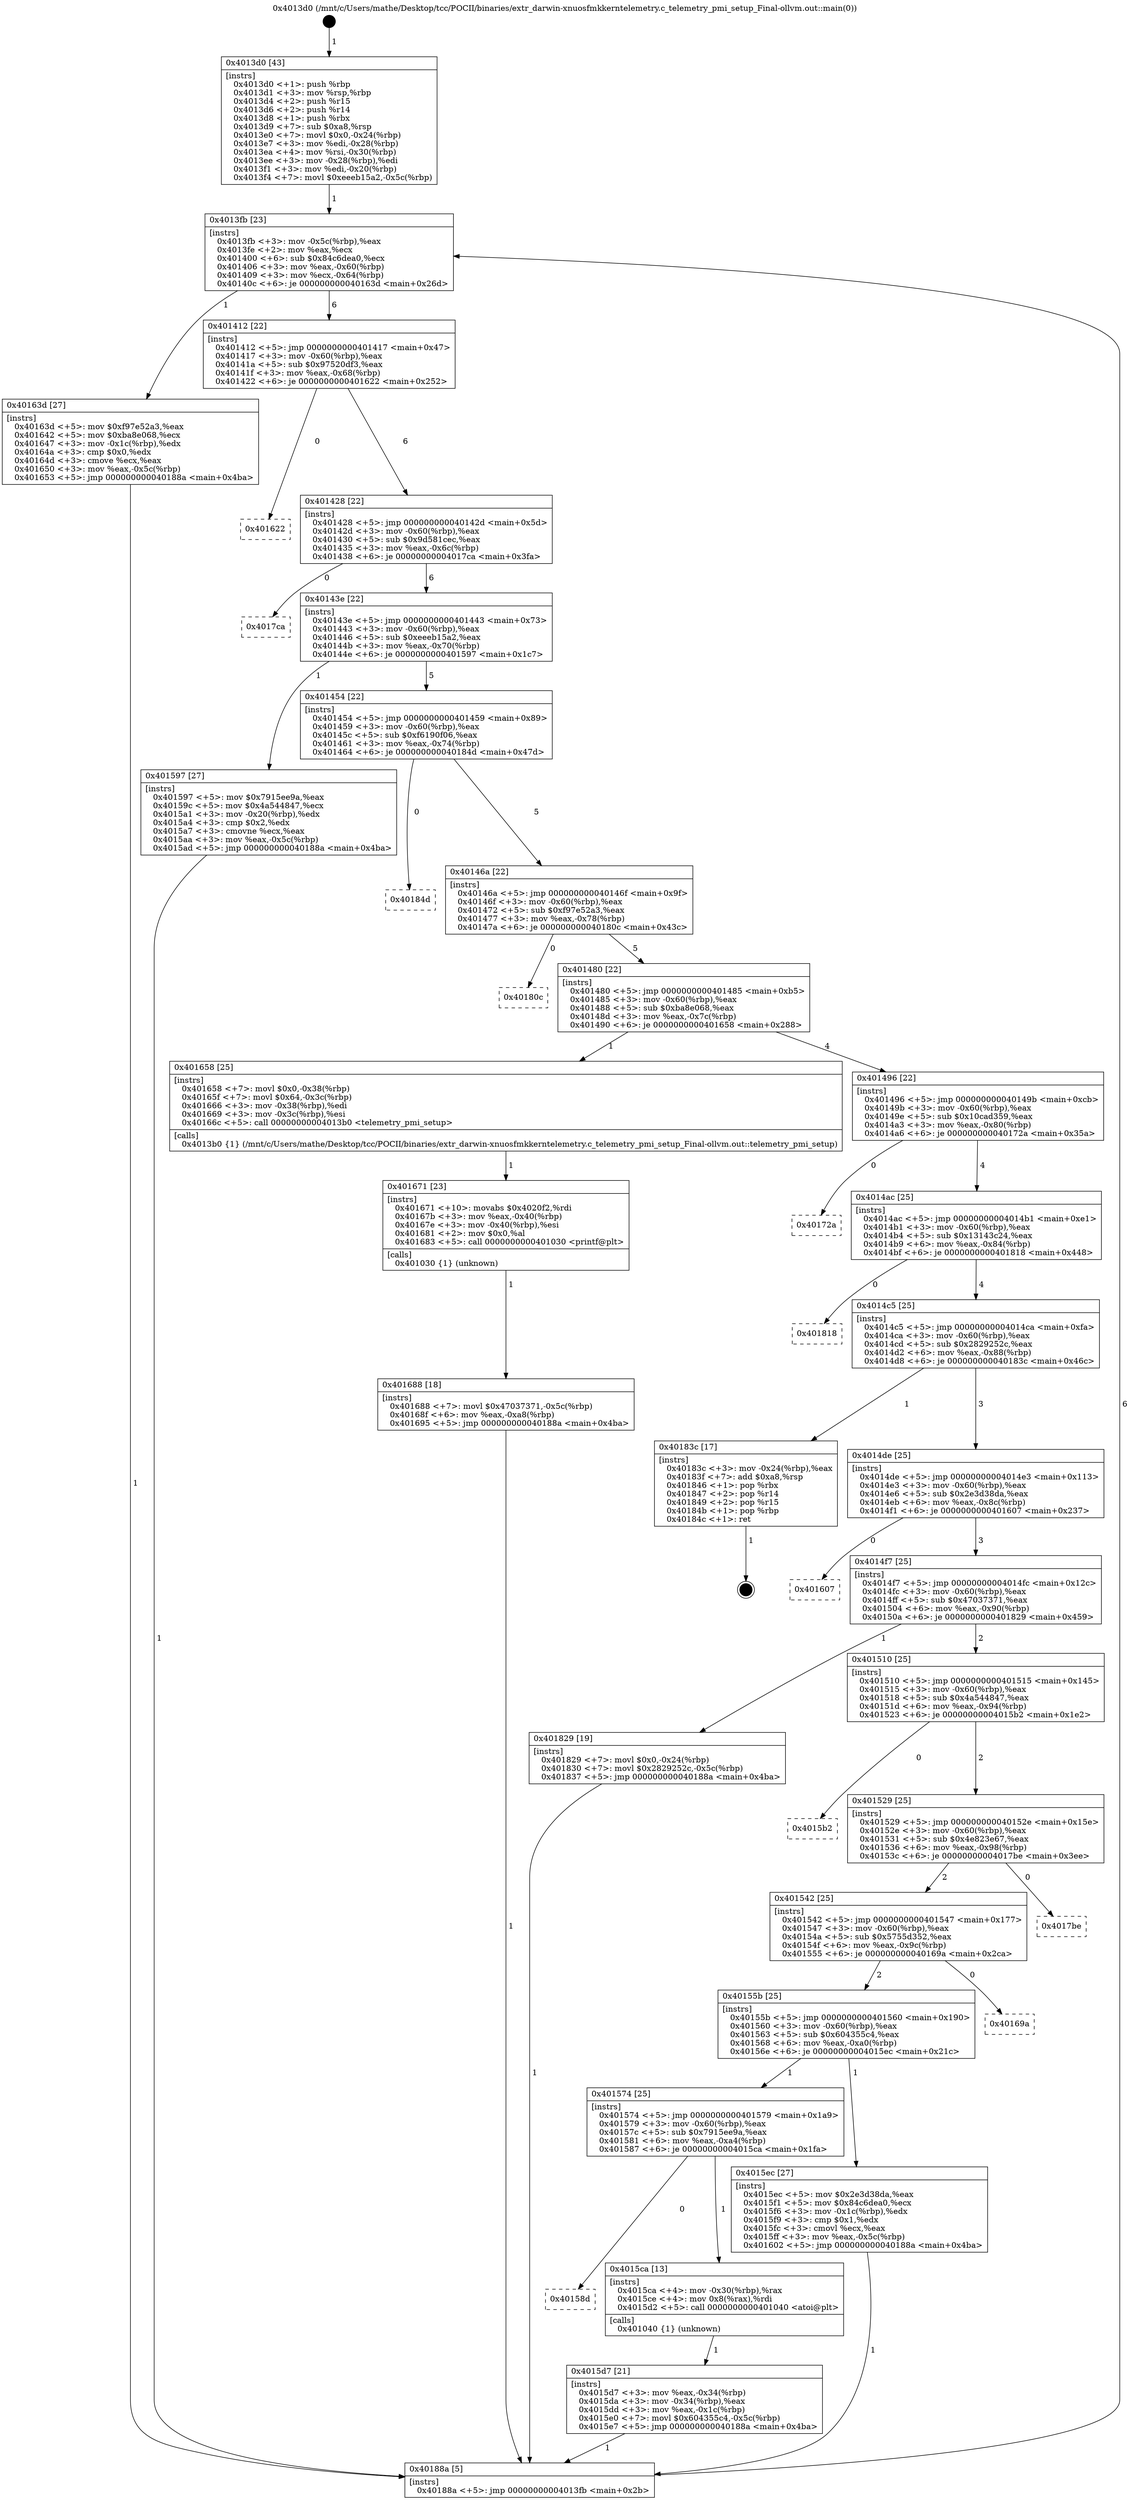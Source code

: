 digraph "0x4013d0" {
  label = "0x4013d0 (/mnt/c/Users/mathe/Desktop/tcc/POCII/binaries/extr_darwin-xnuosfmkkerntelemetry.c_telemetry_pmi_setup_Final-ollvm.out::main(0))"
  labelloc = "t"
  node[shape=record]

  Entry [label="",width=0.3,height=0.3,shape=circle,fillcolor=black,style=filled]
  "0x4013fb" [label="{
     0x4013fb [23]\l
     | [instrs]\l
     &nbsp;&nbsp;0x4013fb \<+3\>: mov -0x5c(%rbp),%eax\l
     &nbsp;&nbsp;0x4013fe \<+2\>: mov %eax,%ecx\l
     &nbsp;&nbsp;0x401400 \<+6\>: sub $0x84c6dea0,%ecx\l
     &nbsp;&nbsp;0x401406 \<+3\>: mov %eax,-0x60(%rbp)\l
     &nbsp;&nbsp;0x401409 \<+3\>: mov %ecx,-0x64(%rbp)\l
     &nbsp;&nbsp;0x40140c \<+6\>: je 000000000040163d \<main+0x26d\>\l
  }"]
  "0x40163d" [label="{
     0x40163d [27]\l
     | [instrs]\l
     &nbsp;&nbsp;0x40163d \<+5\>: mov $0xf97e52a3,%eax\l
     &nbsp;&nbsp;0x401642 \<+5\>: mov $0xba8e068,%ecx\l
     &nbsp;&nbsp;0x401647 \<+3\>: mov -0x1c(%rbp),%edx\l
     &nbsp;&nbsp;0x40164a \<+3\>: cmp $0x0,%edx\l
     &nbsp;&nbsp;0x40164d \<+3\>: cmove %ecx,%eax\l
     &nbsp;&nbsp;0x401650 \<+3\>: mov %eax,-0x5c(%rbp)\l
     &nbsp;&nbsp;0x401653 \<+5\>: jmp 000000000040188a \<main+0x4ba\>\l
  }"]
  "0x401412" [label="{
     0x401412 [22]\l
     | [instrs]\l
     &nbsp;&nbsp;0x401412 \<+5\>: jmp 0000000000401417 \<main+0x47\>\l
     &nbsp;&nbsp;0x401417 \<+3\>: mov -0x60(%rbp),%eax\l
     &nbsp;&nbsp;0x40141a \<+5\>: sub $0x97520df3,%eax\l
     &nbsp;&nbsp;0x40141f \<+3\>: mov %eax,-0x68(%rbp)\l
     &nbsp;&nbsp;0x401422 \<+6\>: je 0000000000401622 \<main+0x252\>\l
  }"]
  Exit [label="",width=0.3,height=0.3,shape=circle,fillcolor=black,style=filled,peripheries=2]
  "0x401622" [label="{
     0x401622\l
  }", style=dashed]
  "0x401428" [label="{
     0x401428 [22]\l
     | [instrs]\l
     &nbsp;&nbsp;0x401428 \<+5\>: jmp 000000000040142d \<main+0x5d\>\l
     &nbsp;&nbsp;0x40142d \<+3\>: mov -0x60(%rbp),%eax\l
     &nbsp;&nbsp;0x401430 \<+5\>: sub $0x9d581cec,%eax\l
     &nbsp;&nbsp;0x401435 \<+3\>: mov %eax,-0x6c(%rbp)\l
     &nbsp;&nbsp;0x401438 \<+6\>: je 00000000004017ca \<main+0x3fa\>\l
  }"]
  "0x401688" [label="{
     0x401688 [18]\l
     | [instrs]\l
     &nbsp;&nbsp;0x401688 \<+7\>: movl $0x47037371,-0x5c(%rbp)\l
     &nbsp;&nbsp;0x40168f \<+6\>: mov %eax,-0xa8(%rbp)\l
     &nbsp;&nbsp;0x401695 \<+5\>: jmp 000000000040188a \<main+0x4ba\>\l
  }"]
  "0x4017ca" [label="{
     0x4017ca\l
  }", style=dashed]
  "0x40143e" [label="{
     0x40143e [22]\l
     | [instrs]\l
     &nbsp;&nbsp;0x40143e \<+5\>: jmp 0000000000401443 \<main+0x73\>\l
     &nbsp;&nbsp;0x401443 \<+3\>: mov -0x60(%rbp),%eax\l
     &nbsp;&nbsp;0x401446 \<+5\>: sub $0xeeeb15a2,%eax\l
     &nbsp;&nbsp;0x40144b \<+3\>: mov %eax,-0x70(%rbp)\l
     &nbsp;&nbsp;0x40144e \<+6\>: je 0000000000401597 \<main+0x1c7\>\l
  }"]
  "0x401671" [label="{
     0x401671 [23]\l
     | [instrs]\l
     &nbsp;&nbsp;0x401671 \<+10\>: movabs $0x4020f2,%rdi\l
     &nbsp;&nbsp;0x40167b \<+3\>: mov %eax,-0x40(%rbp)\l
     &nbsp;&nbsp;0x40167e \<+3\>: mov -0x40(%rbp),%esi\l
     &nbsp;&nbsp;0x401681 \<+2\>: mov $0x0,%al\l
     &nbsp;&nbsp;0x401683 \<+5\>: call 0000000000401030 \<printf@plt\>\l
     | [calls]\l
     &nbsp;&nbsp;0x401030 \{1\} (unknown)\l
  }"]
  "0x401597" [label="{
     0x401597 [27]\l
     | [instrs]\l
     &nbsp;&nbsp;0x401597 \<+5\>: mov $0x7915ee9a,%eax\l
     &nbsp;&nbsp;0x40159c \<+5\>: mov $0x4a544847,%ecx\l
     &nbsp;&nbsp;0x4015a1 \<+3\>: mov -0x20(%rbp),%edx\l
     &nbsp;&nbsp;0x4015a4 \<+3\>: cmp $0x2,%edx\l
     &nbsp;&nbsp;0x4015a7 \<+3\>: cmovne %ecx,%eax\l
     &nbsp;&nbsp;0x4015aa \<+3\>: mov %eax,-0x5c(%rbp)\l
     &nbsp;&nbsp;0x4015ad \<+5\>: jmp 000000000040188a \<main+0x4ba\>\l
  }"]
  "0x401454" [label="{
     0x401454 [22]\l
     | [instrs]\l
     &nbsp;&nbsp;0x401454 \<+5\>: jmp 0000000000401459 \<main+0x89\>\l
     &nbsp;&nbsp;0x401459 \<+3\>: mov -0x60(%rbp),%eax\l
     &nbsp;&nbsp;0x40145c \<+5\>: sub $0xf6190f06,%eax\l
     &nbsp;&nbsp;0x401461 \<+3\>: mov %eax,-0x74(%rbp)\l
     &nbsp;&nbsp;0x401464 \<+6\>: je 000000000040184d \<main+0x47d\>\l
  }"]
  "0x40188a" [label="{
     0x40188a [5]\l
     | [instrs]\l
     &nbsp;&nbsp;0x40188a \<+5\>: jmp 00000000004013fb \<main+0x2b\>\l
  }"]
  "0x4013d0" [label="{
     0x4013d0 [43]\l
     | [instrs]\l
     &nbsp;&nbsp;0x4013d0 \<+1\>: push %rbp\l
     &nbsp;&nbsp;0x4013d1 \<+3\>: mov %rsp,%rbp\l
     &nbsp;&nbsp;0x4013d4 \<+2\>: push %r15\l
     &nbsp;&nbsp;0x4013d6 \<+2\>: push %r14\l
     &nbsp;&nbsp;0x4013d8 \<+1\>: push %rbx\l
     &nbsp;&nbsp;0x4013d9 \<+7\>: sub $0xa8,%rsp\l
     &nbsp;&nbsp;0x4013e0 \<+7\>: movl $0x0,-0x24(%rbp)\l
     &nbsp;&nbsp;0x4013e7 \<+3\>: mov %edi,-0x28(%rbp)\l
     &nbsp;&nbsp;0x4013ea \<+4\>: mov %rsi,-0x30(%rbp)\l
     &nbsp;&nbsp;0x4013ee \<+3\>: mov -0x28(%rbp),%edi\l
     &nbsp;&nbsp;0x4013f1 \<+3\>: mov %edi,-0x20(%rbp)\l
     &nbsp;&nbsp;0x4013f4 \<+7\>: movl $0xeeeb15a2,-0x5c(%rbp)\l
  }"]
  "0x4015d7" [label="{
     0x4015d7 [21]\l
     | [instrs]\l
     &nbsp;&nbsp;0x4015d7 \<+3\>: mov %eax,-0x34(%rbp)\l
     &nbsp;&nbsp;0x4015da \<+3\>: mov -0x34(%rbp),%eax\l
     &nbsp;&nbsp;0x4015dd \<+3\>: mov %eax,-0x1c(%rbp)\l
     &nbsp;&nbsp;0x4015e0 \<+7\>: movl $0x604355c4,-0x5c(%rbp)\l
     &nbsp;&nbsp;0x4015e7 \<+5\>: jmp 000000000040188a \<main+0x4ba\>\l
  }"]
  "0x40184d" [label="{
     0x40184d\l
  }", style=dashed]
  "0x40146a" [label="{
     0x40146a [22]\l
     | [instrs]\l
     &nbsp;&nbsp;0x40146a \<+5\>: jmp 000000000040146f \<main+0x9f\>\l
     &nbsp;&nbsp;0x40146f \<+3\>: mov -0x60(%rbp),%eax\l
     &nbsp;&nbsp;0x401472 \<+5\>: sub $0xf97e52a3,%eax\l
     &nbsp;&nbsp;0x401477 \<+3\>: mov %eax,-0x78(%rbp)\l
     &nbsp;&nbsp;0x40147a \<+6\>: je 000000000040180c \<main+0x43c\>\l
  }"]
  "0x40158d" [label="{
     0x40158d\l
  }", style=dashed]
  "0x40180c" [label="{
     0x40180c\l
  }", style=dashed]
  "0x401480" [label="{
     0x401480 [22]\l
     | [instrs]\l
     &nbsp;&nbsp;0x401480 \<+5\>: jmp 0000000000401485 \<main+0xb5\>\l
     &nbsp;&nbsp;0x401485 \<+3\>: mov -0x60(%rbp),%eax\l
     &nbsp;&nbsp;0x401488 \<+5\>: sub $0xba8e068,%eax\l
     &nbsp;&nbsp;0x40148d \<+3\>: mov %eax,-0x7c(%rbp)\l
     &nbsp;&nbsp;0x401490 \<+6\>: je 0000000000401658 \<main+0x288\>\l
  }"]
  "0x4015ca" [label="{
     0x4015ca [13]\l
     | [instrs]\l
     &nbsp;&nbsp;0x4015ca \<+4\>: mov -0x30(%rbp),%rax\l
     &nbsp;&nbsp;0x4015ce \<+4\>: mov 0x8(%rax),%rdi\l
     &nbsp;&nbsp;0x4015d2 \<+5\>: call 0000000000401040 \<atoi@plt\>\l
     | [calls]\l
     &nbsp;&nbsp;0x401040 \{1\} (unknown)\l
  }"]
  "0x401658" [label="{
     0x401658 [25]\l
     | [instrs]\l
     &nbsp;&nbsp;0x401658 \<+7\>: movl $0x0,-0x38(%rbp)\l
     &nbsp;&nbsp;0x40165f \<+7\>: movl $0x64,-0x3c(%rbp)\l
     &nbsp;&nbsp;0x401666 \<+3\>: mov -0x38(%rbp),%edi\l
     &nbsp;&nbsp;0x401669 \<+3\>: mov -0x3c(%rbp),%esi\l
     &nbsp;&nbsp;0x40166c \<+5\>: call 00000000004013b0 \<telemetry_pmi_setup\>\l
     | [calls]\l
     &nbsp;&nbsp;0x4013b0 \{1\} (/mnt/c/Users/mathe/Desktop/tcc/POCII/binaries/extr_darwin-xnuosfmkkerntelemetry.c_telemetry_pmi_setup_Final-ollvm.out::telemetry_pmi_setup)\l
  }"]
  "0x401496" [label="{
     0x401496 [22]\l
     | [instrs]\l
     &nbsp;&nbsp;0x401496 \<+5\>: jmp 000000000040149b \<main+0xcb\>\l
     &nbsp;&nbsp;0x40149b \<+3\>: mov -0x60(%rbp),%eax\l
     &nbsp;&nbsp;0x40149e \<+5\>: sub $0x10cad359,%eax\l
     &nbsp;&nbsp;0x4014a3 \<+3\>: mov %eax,-0x80(%rbp)\l
     &nbsp;&nbsp;0x4014a6 \<+6\>: je 000000000040172a \<main+0x35a\>\l
  }"]
  "0x401574" [label="{
     0x401574 [25]\l
     | [instrs]\l
     &nbsp;&nbsp;0x401574 \<+5\>: jmp 0000000000401579 \<main+0x1a9\>\l
     &nbsp;&nbsp;0x401579 \<+3\>: mov -0x60(%rbp),%eax\l
     &nbsp;&nbsp;0x40157c \<+5\>: sub $0x7915ee9a,%eax\l
     &nbsp;&nbsp;0x401581 \<+6\>: mov %eax,-0xa4(%rbp)\l
     &nbsp;&nbsp;0x401587 \<+6\>: je 00000000004015ca \<main+0x1fa\>\l
  }"]
  "0x40172a" [label="{
     0x40172a\l
  }", style=dashed]
  "0x4014ac" [label="{
     0x4014ac [25]\l
     | [instrs]\l
     &nbsp;&nbsp;0x4014ac \<+5\>: jmp 00000000004014b1 \<main+0xe1\>\l
     &nbsp;&nbsp;0x4014b1 \<+3\>: mov -0x60(%rbp),%eax\l
     &nbsp;&nbsp;0x4014b4 \<+5\>: sub $0x13143c24,%eax\l
     &nbsp;&nbsp;0x4014b9 \<+6\>: mov %eax,-0x84(%rbp)\l
     &nbsp;&nbsp;0x4014bf \<+6\>: je 0000000000401818 \<main+0x448\>\l
  }"]
  "0x4015ec" [label="{
     0x4015ec [27]\l
     | [instrs]\l
     &nbsp;&nbsp;0x4015ec \<+5\>: mov $0x2e3d38da,%eax\l
     &nbsp;&nbsp;0x4015f1 \<+5\>: mov $0x84c6dea0,%ecx\l
     &nbsp;&nbsp;0x4015f6 \<+3\>: mov -0x1c(%rbp),%edx\l
     &nbsp;&nbsp;0x4015f9 \<+3\>: cmp $0x1,%edx\l
     &nbsp;&nbsp;0x4015fc \<+3\>: cmovl %ecx,%eax\l
     &nbsp;&nbsp;0x4015ff \<+3\>: mov %eax,-0x5c(%rbp)\l
     &nbsp;&nbsp;0x401602 \<+5\>: jmp 000000000040188a \<main+0x4ba\>\l
  }"]
  "0x401818" [label="{
     0x401818\l
  }", style=dashed]
  "0x4014c5" [label="{
     0x4014c5 [25]\l
     | [instrs]\l
     &nbsp;&nbsp;0x4014c5 \<+5\>: jmp 00000000004014ca \<main+0xfa\>\l
     &nbsp;&nbsp;0x4014ca \<+3\>: mov -0x60(%rbp),%eax\l
     &nbsp;&nbsp;0x4014cd \<+5\>: sub $0x2829252c,%eax\l
     &nbsp;&nbsp;0x4014d2 \<+6\>: mov %eax,-0x88(%rbp)\l
     &nbsp;&nbsp;0x4014d8 \<+6\>: je 000000000040183c \<main+0x46c\>\l
  }"]
  "0x40155b" [label="{
     0x40155b [25]\l
     | [instrs]\l
     &nbsp;&nbsp;0x40155b \<+5\>: jmp 0000000000401560 \<main+0x190\>\l
     &nbsp;&nbsp;0x401560 \<+3\>: mov -0x60(%rbp),%eax\l
     &nbsp;&nbsp;0x401563 \<+5\>: sub $0x604355c4,%eax\l
     &nbsp;&nbsp;0x401568 \<+6\>: mov %eax,-0xa0(%rbp)\l
     &nbsp;&nbsp;0x40156e \<+6\>: je 00000000004015ec \<main+0x21c\>\l
  }"]
  "0x40183c" [label="{
     0x40183c [17]\l
     | [instrs]\l
     &nbsp;&nbsp;0x40183c \<+3\>: mov -0x24(%rbp),%eax\l
     &nbsp;&nbsp;0x40183f \<+7\>: add $0xa8,%rsp\l
     &nbsp;&nbsp;0x401846 \<+1\>: pop %rbx\l
     &nbsp;&nbsp;0x401847 \<+2\>: pop %r14\l
     &nbsp;&nbsp;0x401849 \<+2\>: pop %r15\l
     &nbsp;&nbsp;0x40184b \<+1\>: pop %rbp\l
     &nbsp;&nbsp;0x40184c \<+1\>: ret\l
  }"]
  "0x4014de" [label="{
     0x4014de [25]\l
     | [instrs]\l
     &nbsp;&nbsp;0x4014de \<+5\>: jmp 00000000004014e3 \<main+0x113\>\l
     &nbsp;&nbsp;0x4014e3 \<+3\>: mov -0x60(%rbp),%eax\l
     &nbsp;&nbsp;0x4014e6 \<+5\>: sub $0x2e3d38da,%eax\l
     &nbsp;&nbsp;0x4014eb \<+6\>: mov %eax,-0x8c(%rbp)\l
     &nbsp;&nbsp;0x4014f1 \<+6\>: je 0000000000401607 \<main+0x237\>\l
  }"]
  "0x40169a" [label="{
     0x40169a\l
  }", style=dashed]
  "0x401607" [label="{
     0x401607\l
  }", style=dashed]
  "0x4014f7" [label="{
     0x4014f7 [25]\l
     | [instrs]\l
     &nbsp;&nbsp;0x4014f7 \<+5\>: jmp 00000000004014fc \<main+0x12c\>\l
     &nbsp;&nbsp;0x4014fc \<+3\>: mov -0x60(%rbp),%eax\l
     &nbsp;&nbsp;0x4014ff \<+5\>: sub $0x47037371,%eax\l
     &nbsp;&nbsp;0x401504 \<+6\>: mov %eax,-0x90(%rbp)\l
     &nbsp;&nbsp;0x40150a \<+6\>: je 0000000000401829 \<main+0x459\>\l
  }"]
  "0x401542" [label="{
     0x401542 [25]\l
     | [instrs]\l
     &nbsp;&nbsp;0x401542 \<+5\>: jmp 0000000000401547 \<main+0x177\>\l
     &nbsp;&nbsp;0x401547 \<+3\>: mov -0x60(%rbp),%eax\l
     &nbsp;&nbsp;0x40154a \<+5\>: sub $0x5755d352,%eax\l
     &nbsp;&nbsp;0x40154f \<+6\>: mov %eax,-0x9c(%rbp)\l
     &nbsp;&nbsp;0x401555 \<+6\>: je 000000000040169a \<main+0x2ca\>\l
  }"]
  "0x401829" [label="{
     0x401829 [19]\l
     | [instrs]\l
     &nbsp;&nbsp;0x401829 \<+7\>: movl $0x0,-0x24(%rbp)\l
     &nbsp;&nbsp;0x401830 \<+7\>: movl $0x2829252c,-0x5c(%rbp)\l
     &nbsp;&nbsp;0x401837 \<+5\>: jmp 000000000040188a \<main+0x4ba\>\l
  }"]
  "0x401510" [label="{
     0x401510 [25]\l
     | [instrs]\l
     &nbsp;&nbsp;0x401510 \<+5\>: jmp 0000000000401515 \<main+0x145\>\l
     &nbsp;&nbsp;0x401515 \<+3\>: mov -0x60(%rbp),%eax\l
     &nbsp;&nbsp;0x401518 \<+5\>: sub $0x4a544847,%eax\l
     &nbsp;&nbsp;0x40151d \<+6\>: mov %eax,-0x94(%rbp)\l
     &nbsp;&nbsp;0x401523 \<+6\>: je 00000000004015b2 \<main+0x1e2\>\l
  }"]
  "0x4017be" [label="{
     0x4017be\l
  }", style=dashed]
  "0x4015b2" [label="{
     0x4015b2\l
  }", style=dashed]
  "0x401529" [label="{
     0x401529 [25]\l
     | [instrs]\l
     &nbsp;&nbsp;0x401529 \<+5\>: jmp 000000000040152e \<main+0x15e\>\l
     &nbsp;&nbsp;0x40152e \<+3\>: mov -0x60(%rbp),%eax\l
     &nbsp;&nbsp;0x401531 \<+5\>: sub $0x4e823e67,%eax\l
     &nbsp;&nbsp;0x401536 \<+6\>: mov %eax,-0x98(%rbp)\l
     &nbsp;&nbsp;0x40153c \<+6\>: je 00000000004017be \<main+0x3ee\>\l
  }"]
  Entry -> "0x4013d0" [label=" 1"]
  "0x4013fb" -> "0x40163d" [label=" 1"]
  "0x4013fb" -> "0x401412" [label=" 6"]
  "0x40183c" -> Exit [label=" 1"]
  "0x401412" -> "0x401622" [label=" 0"]
  "0x401412" -> "0x401428" [label=" 6"]
  "0x401829" -> "0x40188a" [label=" 1"]
  "0x401428" -> "0x4017ca" [label=" 0"]
  "0x401428" -> "0x40143e" [label=" 6"]
  "0x401688" -> "0x40188a" [label=" 1"]
  "0x40143e" -> "0x401597" [label=" 1"]
  "0x40143e" -> "0x401454" [label=" 5"]
  "0x401597" -> "0x40188a" [label=" 1"]
  "0x4013d0" -> "0x4013fb" [label=" 1"]
  "0x40188a" -> "0x4013fb" [label=" 6"]
  "0x401671" -> "0x401688" [label=" 1"]
  "0x401454" -> "0x40184d" [label=" 0"]
  "0x401454" -> "0x40146a" [label=" 5"]
  "0x401658" -> "0x401671" [label=" 1"]
  "0x40146a" -> "0x40180c" [label=" 0"]
  "0x40146a" -> "0x401480" [label=" 5"]
  "0x40163d" -> "0x40188a" [label=" 1"]
  "0x401480" -> "0x401658" [label=" 1"]
  "0x401480" -> "0x401496" [label=" 4"]
  "0x4015ec" -> "0x40188a" [label=" 1"]
  "0x401496" -> "0x40172a" [label=" 0"]
  "0x401496" -> "0x4014ac" [label=" 4"]
  "0x4015ca" -> "0x4015d7" [label=" 1"]
  "0x4014ac" -> "0x401818" [label=" 0"]
  "0x4014ac" -> "0x4014c5" [label=" 4"]
  "0x401574" -> "0x40158d" [label=" 0"]
  "0x4014c5" -> "0x40183c" [label=" 1"]
  "0x4014c5" -> "0x4014de" [label=" 3"]
  "0x4015d7" -> "0x40188a" [label=" 1"]
  "0x4014de" -> "0x401607" [label=" 0"]
  "0x4014de" -> "0x4014f7" [label=" 3"]
  "0x40155b" -> "0x401574" [label=" 1"]
  "0x4014f7" -> "0x401829" [label=" 1"]
  "0x4014f7" -> "0x401510" [label=" 2"]
  "0x401574" -> "0x4015ca" [label=" 1"]
  "0x401510" -> "0x4015b2" [label=" 0"]
  "0x401510" -> "0x401529" [label=" 2"]
  "0x401542" -> "0x40155b" [label=" 2"]
  "0x401529" -> "0x4017be" [label=" 0"]
  "0x401529" -> "0x401542" [label=" 2"]
  "0x40155b" -> "0x4015ec" [label=" 1"]
  "0x401542" -> "0x40169a" [label=" 0"]
}
